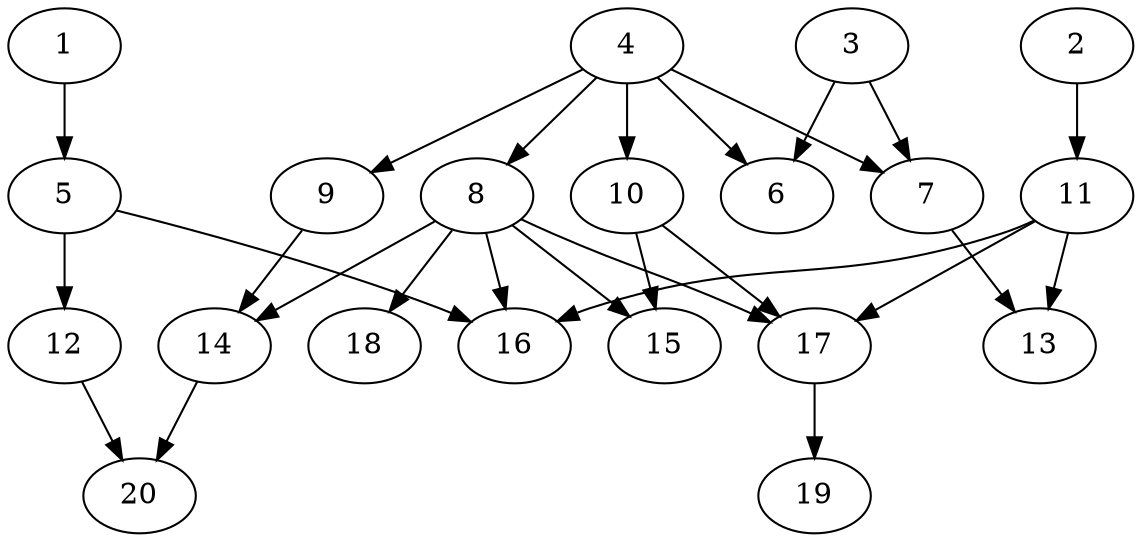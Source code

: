 // DAG automatically generated by daggen at Sat Jul 27 15:38:39 2019
// ./daggen --dot -n 20 --ccr 0.4 --fat 0.7 --regular 0.5 --density 0.4 --mindata 5242880 --maxdata 52428800 
digraph G {
  1 [size="32573440", alpha="0.01", expect_size="13029376"] 
  1 -> 5 [size ="13029376"]
  2 [size="126766080", alpha="0.12", expect_size="50706432"] 
  2 -> 11 [size ="50706432"]
  3 [size="111575040", alpha="0.11", expect_size="44630016"] 
  3 -> 6 [size ="44630016"]
  3 -> 7 [size ="44630016"]
  4 [size="93181440", alpha="0.04", expect_size="37272576"] 
  4 -> 6 [size ="37272576"]
  4 -> 7 [size ="37272576"]
  4 -> 8 [size ="37272576"]
  4 -> 9 [size ="37272576"]
  4 -> 10 [size ="37272576"]
  5 [size="25569280", alpha="0.08", expect_size="10227712"] 
  5 -> 12 [size ="10227712"]
  5 -> 16 [size ="10227712"]
  6 [size="61972480", alpha="0.02", expect_size="24788992"] 
  7 [size="81067520", alpha="0.09", expect_size="32427008"] 
  7 -> 13 [size ="32427008"]
  8 [size="116157440", alpha="0.06", expect_size="46462976"] 
  8 -> 14 [size ="46462976"]
  8 -> 15 [size ="46462976"]
  8 -> 16 [size ="46462976"]
  8 -> 17 [size ="46462976"]
  8 -> 18 [size ="46462976"]
  9 [size="65026560", alpha="0.06", expect_size="26010624"] 
  9 -> 14 [size ="26010624"]
  10 [size="79667200", alpha="0.14", expect_size="31866880"] 
  10 -> 15 [size ="31866880"]
  10 -> 17 [size ="31866880"]
  11 [size="100193280", alpha="0.14", expect_size="40077312"] 
  11 -> 13 [size ="40077312"]
  11 -> 16 [size ="40077312"]
  11 -> 17 [size ="40077312"]
  12 [size="105830400", alpha="0.04", expect_size="42332160"] 
  12 -> 20 [size ="42332160"]
  13 [size="56445440", alpha="0.15", expect_size="22578176"] 
  14 [size="122967040", alpha="0.18", expect_size="49186816"] 
  14 -> 20 [size ="49186816"]
  15 [size="29967360", alpha="0.15", expect_size="11986944"] 
  16 [size="76741120", alpha="0.18", expect_size="30696448"] 
  17 [size="85662720", alpha="0.11", expect_size="34265088"] 
  17 -> 19 [size ="34265088"]
  18 [size="20592640", alpha="0.01", expect_size="8237056"] 
  19 [size="55001600", alpha="0.16", expect_size="22000640"] 
  20 [size="88471040", alpha="0.00", expect_size="35388416"] 
}

